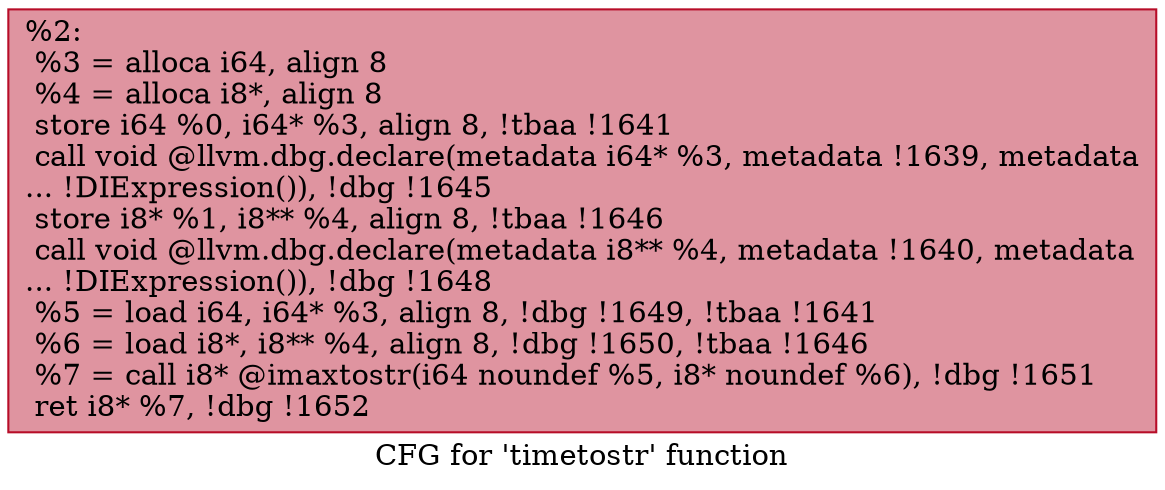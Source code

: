 digraph "CFG for 'timetostr' function" {
	label="CFG for 'timetostr' function";

	Node0x14533b0 [shape=record,color="#b70d28ff", style=filled, fillcolor="#b70d2870",label="{%2:\l  %3 = alloca i64, align 8\l  %4 = alloca i8*, align 8\l  store i64 %0, i64* %3, align 8, !tbaa !1641\l  call void @llvm.dbg.declare(metadata i64* %3, metadata !1639, metadata\l... !DIExpression()), !dbg !1645\l  store i8* %1, i8** %4, align 8, !tbaa !1646\l  call void @llvm.dbg.declare(metadata i8** %4, metadata !1640, metadata\l... !DIExpression()), !dbg !1648\l  %5 = load i64, i64* %3, align 8, !dbg !1649, !tbaa !1641\l  %6 = load i8*, i8** %4, align 8, !dbg !1650, !tbaa !1646\l  %7 = call i8* @imaxtostr(i64 noundef %5, i8* noundef %6), !dbg !1651\l  ret i8* %7, !dbg !1652\l}"];
}
